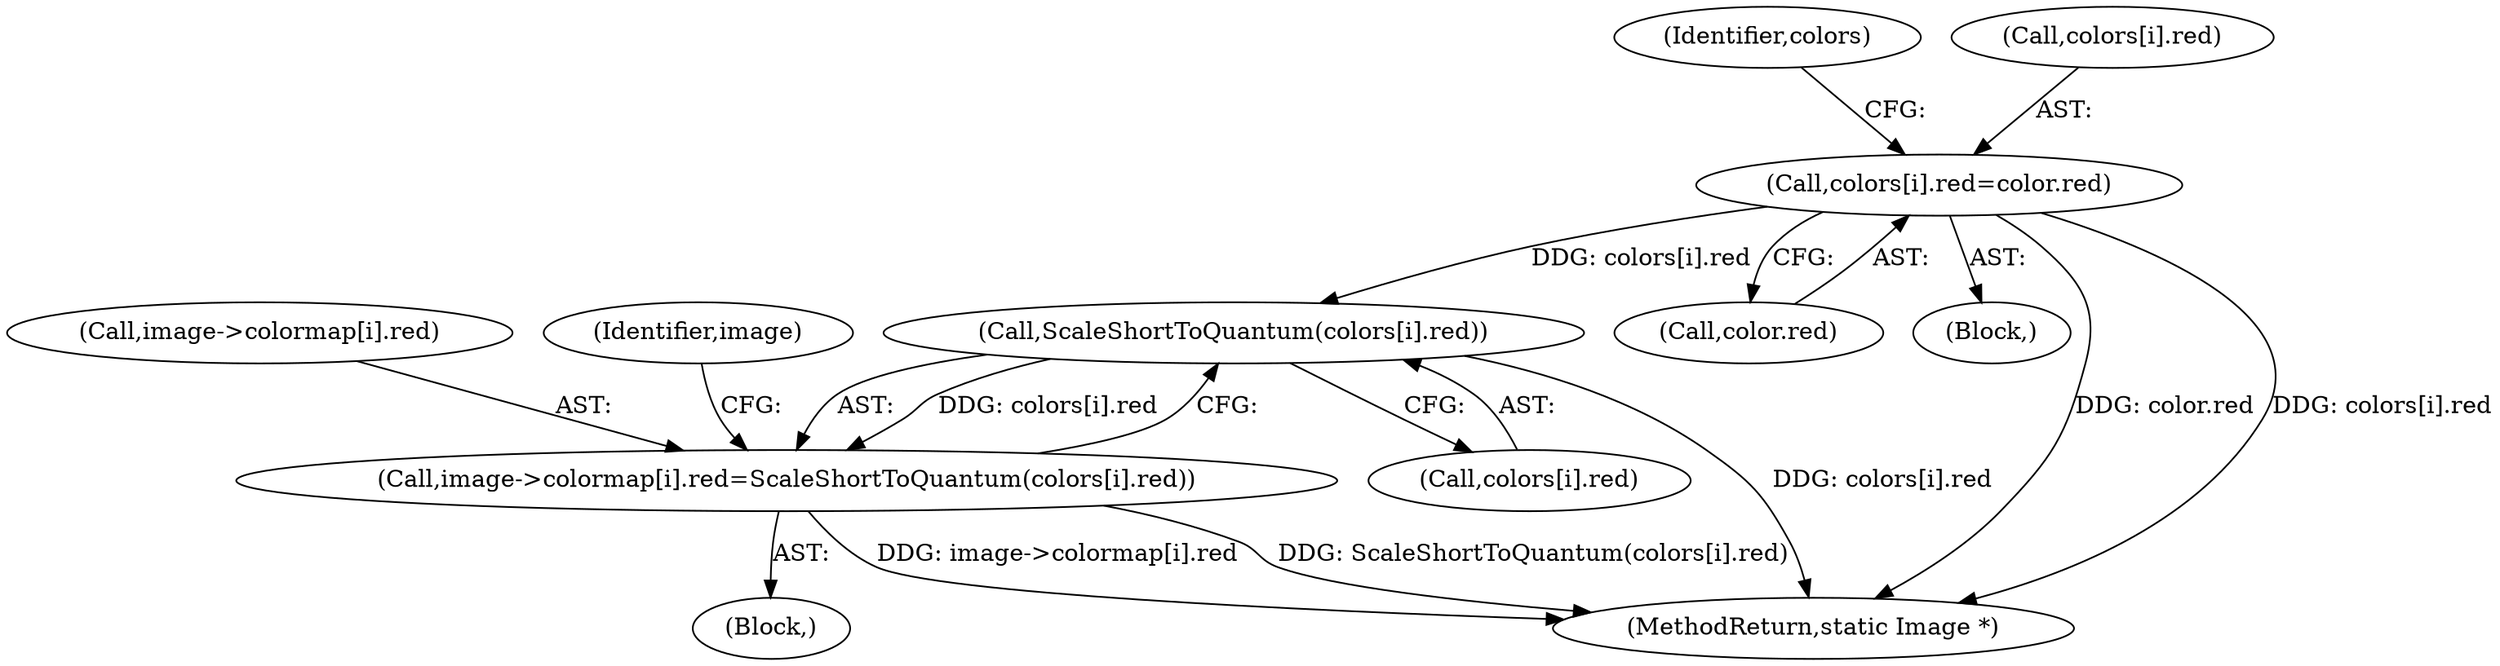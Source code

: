 digraph "0_ImageMagick6_f663dfb8431c97d95682a2b533cca1c8233d21b4@array" {
"1000796" [label="(Call,colors[i].red=color.red)"];
"1001657" [label="(Call,ScaleShortToQuantum(colors[i].red))"];
"1001649" [label="(Call,image->colormap[i].red=ScaleShortToQuantum(colors[i].red))"];
"1000802" [label="(Call,color.red)"];
"1001648" [label="(Block,)"];
"1001658" [label="(Call,colors[i].red)"];
"1001649" [label="(Call,image->colormap[i].red=ScaleShortToQuantum(colors[i].red))"];
"1000757" [label="(Block,)"];
"1001650" [label="(Call,image->colormap[i].red)"];
"1001667" [label="(Identifier,image)"];
"1000808" [label="(Identifier,colors)"];
"1000796" [label="(Call,colors[i].red=color.red)"];
"1001840" [label="(MethodReturn,static Image *)"];
"1001657" [label="(Call,ScaleShortToQuantum(colors[i].red))"];
"1000797" [label="(Call,colors[i].red)"];
"1000796" -> "1000757"  [label="AST: "];
"1000796" -> "1000802"  [label="CFG: "];
"1000797" -> "1000796"  [label="AST: "];
"1000802" -> "1000796"  [label="AST: "];
"1000808" -> "1000796"  [label="CFG: "];
"1000796" -> "1001840"  [label="DDG: color.red"];
"1000796" -> "1001840"  [label="DDG: colors[i].red"];
"1000796" -> "1001657"  [label="DDG: colors[i].red"];
"1001657" -> "1001649"  [label="AST: "];
"1001657" -> "1001658"  [label="CFG: "];
"1001658" -> "1001657"  [label="AST: "];
"1001649" -> "1001657"  [label="CFG: "];
"1001657" -> "1001840"  [label="DDG: colors[i].red"];
"1001657" -> "1001649"  [label="DDG: colors[i].red"];
"1001649" -> "1001648"  [label="AST: "];
"1001650" -> "1001649"  [label="AST: "];
"1001667" -> "1001649"  [label="CFG: "];
"1001649" -> "1001840"  [label="DDG: image->colormap[i].red"];
"1001649" -> "1001840"  [label="DDG: ScaleShortToQuantum(colors[i].red)"];
}

